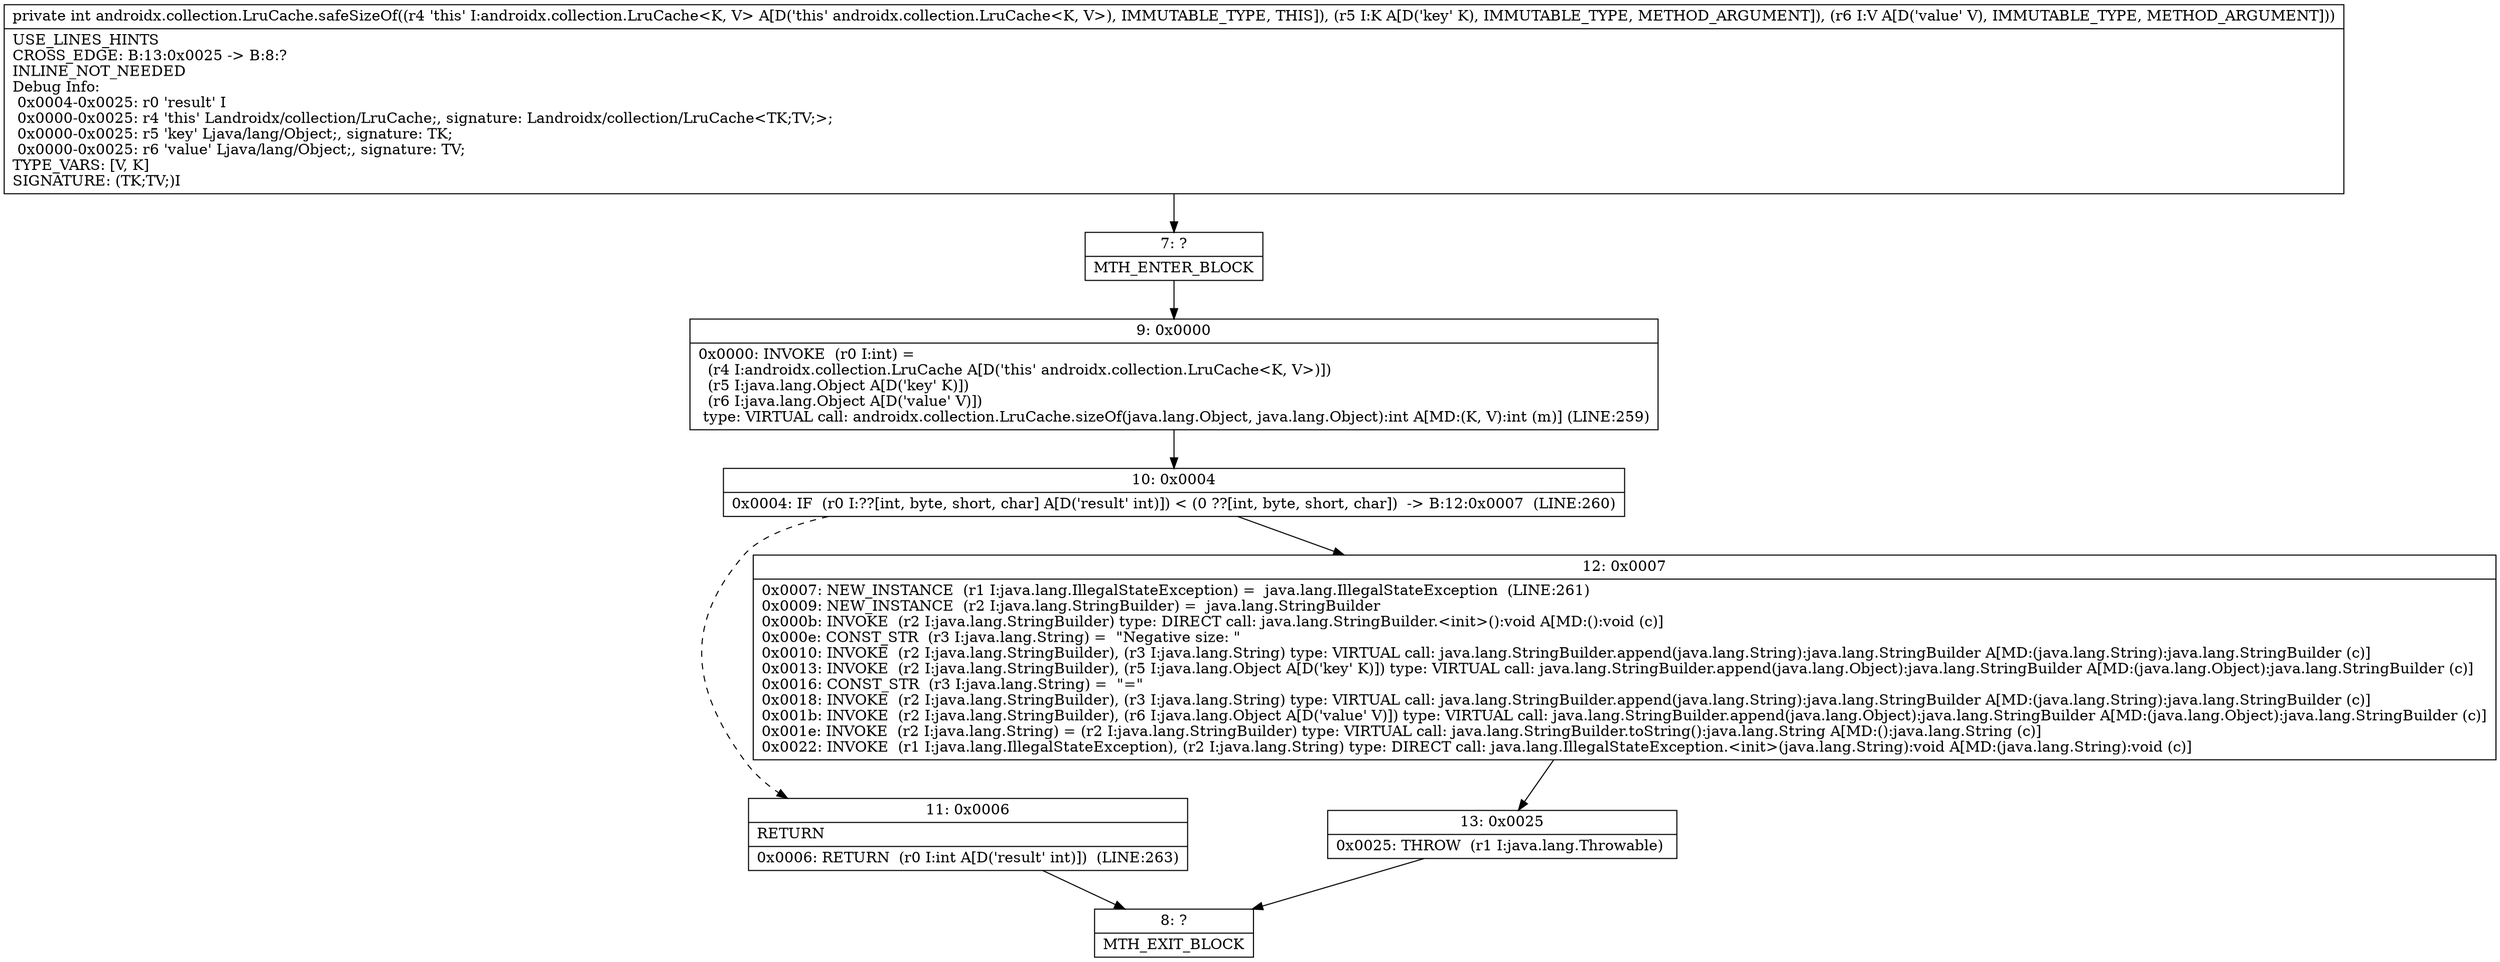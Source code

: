 digraph "CFG forandroidx.collection.LruCache.safeSizeOf(Ljava\/lang\/Object;Ljava\/lang\/Object;)I" {
Node_7 [shape=record,label="{7\:\ ?|MTH_ENTER_BLOCK\l}"];
Node_9 [shape=record,label="{9\:\ 0x0000|0x0000: INVOKE  (r0 I:int) = \l  (r4 I:androidx.collection.LruCache A[D('this' androidx.collection.LruCache\<K, V\>)])\l  (r5 I:java.lang.Object A[D('key' K)])\l  (r6 I:java.lang.Object A[D('value' V)])\l type: VIRTUAL call: androidx.collection.LruCache.sizeOf(java.lang.Object, java.lang.Object):int A[MD:(K, V):int (m)] (LINE:259)\l}"];
Node_10 [shape=record,label="{10\:\ 0x0004|0x0004: IF  (r0 I:??[int, byte, short, char] A[D('result' int)]) \< (0 ??[int, byte, short, char])  \-\> B:12:0x0007  (LINE:260)\l}"];
Node_11 [shape=record,label="{11\:\ 0x0006|RETURN\l|0x0006: RETURN  (r0 I:int A[D('result' int)])  (LINE:263)\l}"];
Node_8 [shape=record,label="{8\:\ ?|MTH_EXIT_BLOCK\l}"];
Node_12 [shape=record,label="{12\:\ 0x0007|0x0007: NEW_INSTANCE  (r1 I:java.lang.IllegalStateException) =  java.lang.IllegalStateException  (LINE:261)\l0x0009: NEW_INSTANCE  (r2 I:java.lang.StringBuilder) =  java.lang.StringBuilder \l0x000b: INVOKE  (r2 I:java.lang.StringBuilder) type: DIRECT call: java.lang.StringBuilder.\<init\>():void A[MD:():void (c)]\l0x000e: CONST_STR  (r3 I:java.lang.String) =  \"Negative size: \" \l0x0010: INVOKE  (r2 I:java.lang.StringBuilder), (r3 I:java.lang.String) type: VIRTUAL call: java.lang.StringBuilder.append(java.lang.String):java.lang.StringBuilder A[MD:(java.lang.String):java.lang.StringBuilder (c)]\l0x0013: INVOKE  (r2 I:java.lang.StringBuilder), (r5 I:java.lang.Object A[D('key' K)]) type: VIRTUAL call: java.lang.StringBuilder.append(java.lang.Object):java.lang.StringBuilder A[MD:(java.lang.Object):java.lang.StringBuilder (c)]\l0x0016: CONST_STR  (r3 I:java.lang.String) =  \"=\" \l0x0018: INVOKE  (r2 I:java.lang.StringBuilder), (r3 I:java.lang.String) type: VIRTUAL call: java.lang.StringBuilder.append(java.lang.String):java.lang.StringBuilder A[MD:(java.lang.String):java.lang.StringBuilder (c)]\l0x001b: INVOKE  (r2 I:java.lang.StringBuilder), (r6 I:java.lang.Object A[D('value' V)]) type: VIRTUAL call: java.lang.StringBuilder.append(java.lang.Object):java.lang.StringBuilder A[MD:(java.lang.Object):java.lang.StringBuilder (c)]\l0x001e: INVOKE  (r2 I:java.lang.String) = (r2 I:java.lang.StringBuilder) type: VIRTUAL call: java.lang.StringBuilder.toString():java.lang.String A[MD:():java.lang.String (c)]\l0x0022: INVOKE  (r1 I:java.lang.IllegalStateException), (r2 I:java.lang.String) type: DIRECT call: java.lang.IllegalStateException.\<init\>(java.lang.String):void A[MD:(java.lang.String):void (c)]\l}"];
Node_13 [shape=record,label="{13\:\ 0x0025|0x0025: THROW  (r1 I:java.lang.Throwable) \l}"];
MethodNode[shape=record,label="{private int androidx.collection.LruCache.safeSizeOf((r4 'this' I:androidx.collection.LruCache\<K, V\> A[D('this' androidx.collection.LruCache\<K, V\>), IMMUTABLE_TYPE, THIS]), (r5 I:K A[D('key' K), IMMUTABLE_TYPE, METHOD_ARGUMENT]), (r6 I:V A[D('value' V), IMMUTABLE_TYPE, METHOD_ARGUMENT]))  | USE_LINES_HINTS\lCROSS_EDGE: B:13:0x0025 \-\> B:8:?\lINLINE_NOT_NEEDED\lDebug Info:\l  0x0004\-0x0025: r0 'result' I\l  0x0000\-0x0025: r4 'this' Landroidx\/collection\/LruCache;, signature: Landroidx\/collection\/LruCache\<TK;TV;\>;\l  0x0000\-0x0025: r5 'key' Ljava\/lang\/Object;, signature: TK;\l  0x0000\-0x0025: r6 'value' Ljava\/lang\/Object;, signature: TV;\lTYPE_VARS: [V, K]\lSIGNATURE: (TK;TV;)I\l}"];
MethodNode -> Node_7;Node_7 -> Node_9;
Node_9 -> Node_10;
Node_10 -> Node_11[style=dashed];
Node_10 -> Node_12;
Node_11 -> Node_8;
Node_12 -> Node_13;
Node_13 -> Node_8;
}

